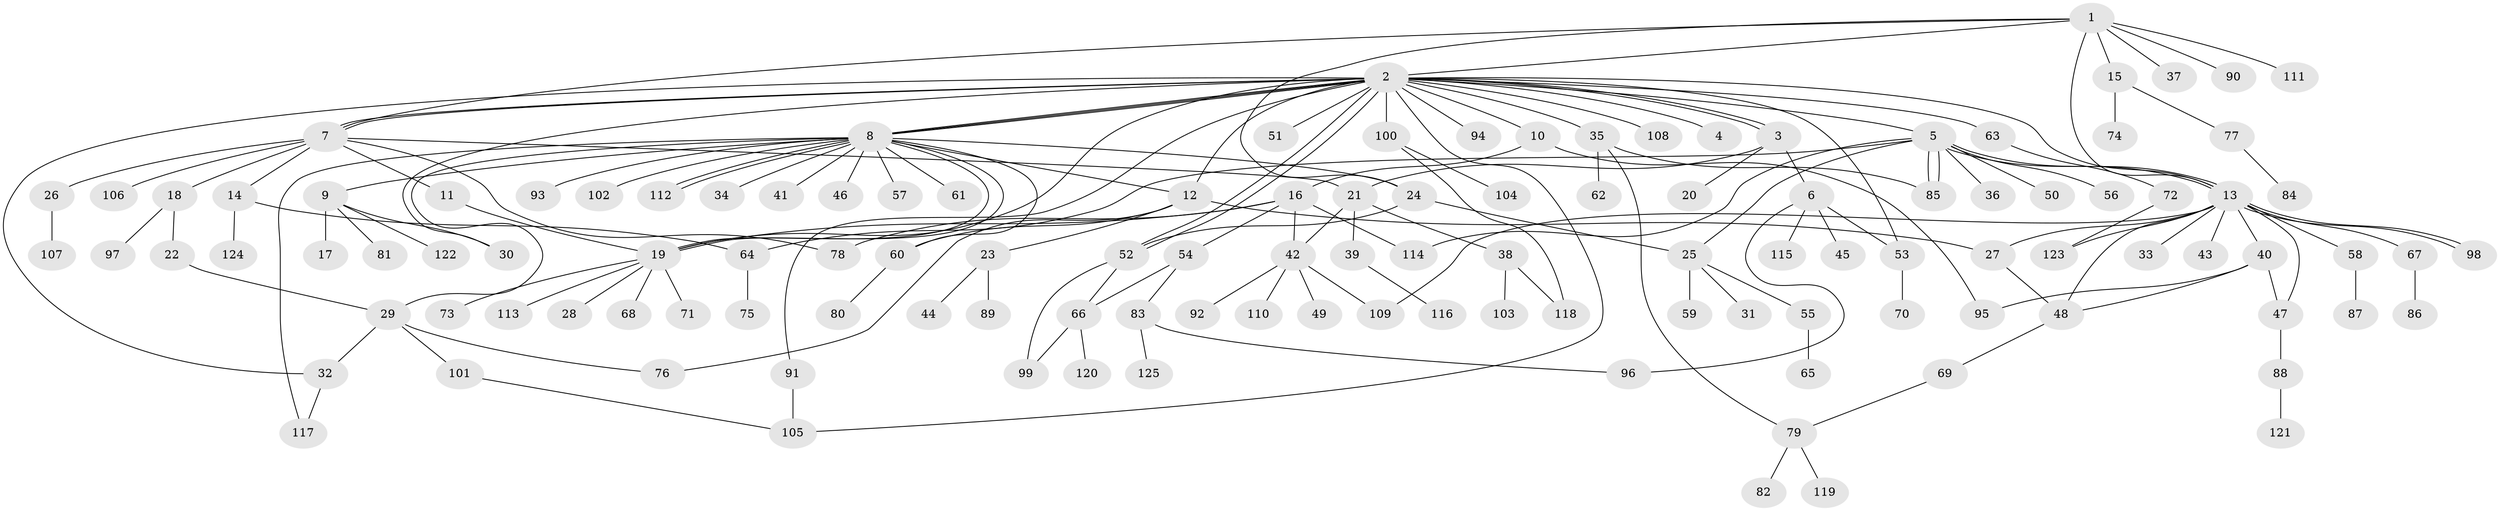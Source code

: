// Generated by graph-tools (version 1.1) at 2025/14/03/09/25 04:14:41]
// undirected, 125 vertices, 171 edges
graph export_dot {
graph [start="1"]
  node [color=gray90,style=filled];
  1;
  2;
  3;
  4;
  5;
  6;
  7;
  8;
  9;
  10;
  11;
  12;
  13;
  14;
  15;
  16;
  17;
  18;
  19;
  20;
  21;
  22;
  23;
  24;
  25;
  26;
  27;
  28;
  29;
  30;
  31;
  32;
  33;
  34;
  35;
  36;
  37;
  38;
  39;
  40;
  41;
  42;
  43;
  44;
  45;
  46;
  47;
  48;
  49;
  50;
  51;
  52;
  53;
  54;
  55;
  56;
  57;
  58;
  59;
  60;
  61;
  62;
  63;
  64;
  65;
  66;
  67;
  68;
  69;
  70;
  71;
  72;
  73;
  74;
  75;
  76;
  77;
  78;
  79;
  80;
  81;
  82;
  83;
  84;
  85;
  86;
  87;
  88;
  89;
  90;
  91;
  92;
  93;
  94;
  95;
  96;
  97;
  98;
  99;
  100;
  101;
  102;
  103;
  104;
  105;
  106;
  107;
  108;
  109;
  110;
  111;
  112;
  113;
  114;
  115;
  116;
  117;
  118;
  119;
  120;
  121;
  122;
  123;
  124;
  125;
  1 -- 2;
  1 -- 7;
  1 -- 13;
  1 -- 15;
  1 -- 24;
  1 -- 37;
  1 -- 90;
  1 -- 111;
  2 -- 3;
  2 -- 3;
  2 -- 4;
  2 -- 5;
  2 -- 7;
  2 -- 7;
  2 -- 8;
  2 -- 8;
  2 -- 8;
  2 -- 10;
  2 -- 12;
  2 -- 13;
  2 -- 19;
  2 -- 30;
  2 -- 32;
  2 -- 35;
  2 -- 51;
  2 -- 52;
  2 -- 52;
  2 -- 53;
  2 -- 63;
  2 -- 91;
  2 -- 94;
  2 -- 100;
  2 -- 105;
  2 -- 108;
  3 -- 6;
  3 -- 20;
  3 -- 21;
  5 -- 13;
  5 -- 13;
  5 -- 25;
  5 -- 36;
  5 -- 50;
  5 -- 56;
  5 -- 64;
  5 -- 85;
  5 -- 85;
  5 -- 114;
  6 -- 45;
  6 -- 53;
  6 -- 96;
  6 -- 115;
  7 -- 11;
  7 -- 14;
  7 -- 18;
  7 -- 21;
  7 -- 26;
  7 -- 78;
  7 -- 106;
  8 -- 9;
  8 -- 12;
  8 -- 19;
  8 -- 19;
  8 -- 24;
  8 -- 29;
  8 -- 34;
  8 -- 41;
  8 -- 46;
  8 -- 57;
  8 -- 60;
  8 -- 61;
  8 -- 93;
  8 -- 102;
  8 -- 112;
  8 -- 112;
  8 -- 117;
  9 -- 17;
  9 -- 30;
  9 -- 81;
  9 -- 122;
  10 -- 16;
  10 -- 95;
  11 -- 19;
  12 -- 23;
  12 -- 27;
  12 -- 60;
  12 -- 76;
  13 -- 27;
  13 -- 33;
  13 -- 40;
  13 -- 43;
  13 -- 47;
  13 -- 48;
  13 -- 58;
  13 -- 67;
  13 -- 98;
  13 -- 98;
  13 -- 109;
  13 -- 123;
  14 -- 64;
  14 -- 124;
  15 -- 74;
  15 -- 77;
  16 -- 19;
  16 -- 42;
  16 -- 54;
  16 -- 78;
  16 -- 114;
  18 -- 22;
  18 -- 97;
  19 -- 28;
  19 -- 68;
  19 -- 71;
  19 -- 73;
  19 -- 113;
  21 -- 38;
  21 -- 39;
  21 -- 42;
  22 -- 29;
  23 -- 44;
  23 -- 89;
  24 -- 25;
  24 -- 52;
  25 -- 31;
  25 -- 55;
  25 -- 59;
  26 -- 107;
  27 -- 48;
  29 -- 32;
  29 -- 76;
  29 -- 101;
  32 -- 117;
  35 -- 62;
  35 -- 79;
  35 -- 85;
  38 -- 103;
  38 -- 118;
  39 -- 116;
  40 -- 47;
  40 -- 48;
  40 -- 95;
  42 -- 49;
  42 -- 92;
  42 -- 109;
  42 -- 110;
  47 -- 88;
  48 -- 69;
  52 -- 66;
  52 -- 99;
  53 -- 70;
  54 -- 66;
  54 -- 83;
  55 -- 65;
  58 -- 87;
  60 -- 80;
  63 -- 72;
  64 -- 75;
  66 -- 99;
  66 -- 120;
  67 -- 86;
  69 -- 79;
  72 -- 123;
  77 -- 84;
  79 -- 82;
  79 -- 119;
  83 -- 96;
  83 -- 125;
  88 -- 121;
  91 -- 105;
  100 -- 104;
  100 -- 118;
  101 -- 105;
}
